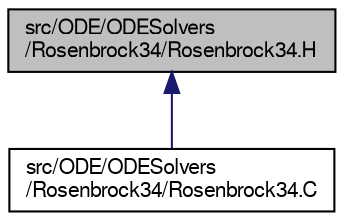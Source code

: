 digraph "src/ODE/ODESolvers/Rosenbrock34/Rosenbrock34.H"
{
  bgcolor="transparent";
  edge [fontname="FreeSans",fontsize="10",labelfontname="FreeSans",labelfontsize="10"];
  node [fontname="FreeSans",fontsize="10",shape=record];
  Node95 [label="src/ODE/ODESolvers\l/Rosenbrock34/Rosenbrock34.H",height=0.2,width=0.4,color="black", fillcolor="grey75", style="filled", fontcolor="black"];
  Node95 -> Node96 [dir="back",color="midnightblue",fontsize="10",style="solid",fontname="FreeSans"];
  Node96 [label="src/ODE/ODESolvers\l/Rosenbrock34/Rosenbrock34.C",height=0.2,width=0.4,color="black",URL="$a08336.html"];
}
